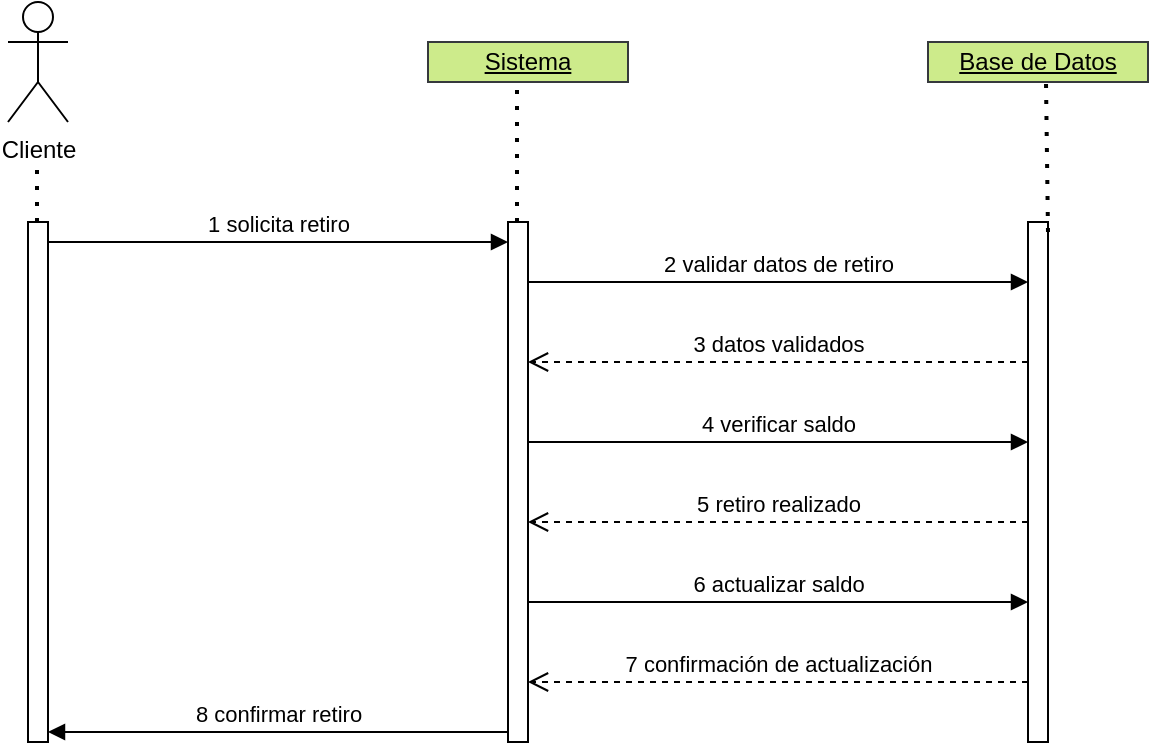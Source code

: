 <mxfile version="24.7.16">
  <diagram name="Página-1" id="DqN0NtwiYNDIWaWRqdu8">
    <mxGraphModel dx="1050" dy="530" grid="1" gridSize="10" guides="1" tooltips="1" connect="1" arrows="1" fold="1" page="1" pageScale="1" pageWidth="827" pageHeight="1169" math="0" shadow="0">
      <root>
        <mxCell id="0" />
        <mxCell id="1" parent="0" />
        <mxCell id="cVZn8goj3_8n4dGjdb0G-1" value="&lt;u&gt;Sistema&lt;/u&gt;" style="html=1;whiteSpace=wrap;fillColor=#cdeb8b;strokeColor=#36393d;" vertex="1" parent="1">
          <mxGeometry x="300" y="70" width="100" height="20" as="geometry" />
        </mxCell>
        <mxCell id="cVZn8goj3_8n4dGjdb0G-2" value="&lt;u&gt;Base de Datos&lt;/u&gt;" style="html=1;whiteSpace=wrap;fillColor=#cdeb8b;strokeColor=#36393d;" vertex="1" parent="1">
          <mxGeometry x="550" y="70" width="110" height="20" as="geometry" />
        </mxCell>
        <mxCell id="cVZn8goj3_8n4dGjdb0G-3" value="Cliente" style="shape=umlActor;verticalLabelPosition=bottom;verticalAlign=top;html=1;outlineConnect=0;" vertex="1" parent="1">
          <mxGeometry x="90" y="50" width="30" height="60" as="geometry" />
        </mxCell>
        <mxCell id="cVZn8goj3_8n4dGjdb0G-4" value="" style="html=1;points=[[0,0,0,0,5],[0,1,0,0,-5],[1,0,0,0,5],[1,1,0,0,-5]];perimeter=orthogonalPerimeter;outlineConnect=0;targetShapes=umlLifeline;portConstraint=eastwest;newEdgeStyle={&quot;curved&quot;:0,&quot;rounded&quot;:0};" vertex="1" parent="1">
          <mxGeometry x="100" y="160" width="10" height="260" as="geometry" />
        </mxCell>
        <mxCell id="cVZn8goj3_8n4dGjdb0G-5" value="" style="html=1;points=[[0,0,0,0,5],[0,1,0,0,-5],[1,0,0,0,5],[1,1,0,0,-5]];perimeter=orthogonalPerimeter;outlineConnect=0;targetShapes=umlLifeline;portConstraint=eastwest;newEdgeStyle={&quot;curved&quot;:0,&quot;rounded&quot;:0};" vertex="1" parent="1">
          <mxGeometry x="340" y="160" width="10" height="260" as="geometry" />
        </mxCell>
        <mxCell id="cVZn8goj3_8n4dGjdb0G-6" value="" style="html=1;points=[[0,0,0,0,5],[0,1,0,0,-5],[1,0,0,0,5],[1,1,0,0,-5]];perimeter=orthogonalPerimeter;outlineConnect=0;targetShapes=umlLifeline;portConstraint=eastwest;newEdgeStyle={&quot;curved&quot;:0,&quot;rounded&quot;:0};" vertex="1" parent="1">
          <mxGeometry x="600" y="160" width="10" height="260" as="geometry" />
        </mxCell>
        <mxCell id="cVZn8goj3_8n4dGjdb0G-7" value="1 solicita retiro" style="html=1;verticalAlign=bottom;endArrow=block;curved=0;rounded=0;" edge="1" parent="1" target="cVZn8goj3_8n4dGjdb0G-5">
          <mxGeometry width="80" relative="1" as="geometry">
            <mxPoint x="110" y="170" as="sourcePoint" />
            <mxPoint x="190" y="170" as="targetPoint" />
            <mxPoint as="offset" />
          </mxGeometry>
        </mxCell>
        <mxCell id="cVZn8goj3_8n4dGjdb0G-8" value="4 verificar saldo" style="html=1;verticalAlign=bottom;endArrow=block;curved=0;rounded=0;" edge="1" parent="1">
          <mxGeometry width="80" relative="1" as="geometry">
            <mxPoint x="350" y="270" as="sourcePoint" />
            <mxPoint x="600" y="270" as="targetPoint" />
            <mxPoint as="offset" />
          </mxGeometry>
        </mxCell>
        <mxCell id="cVZn8goj3_8n4dGjdb0G-9" value="3 datos validados" style="html=1;verticalAlign=bottom;endArrow=open;dashed=1;endSize=8;curved=0;rounded=0;" edge="1" parent="1" target="cVZn8goj3_8n4dGjdb0G-5">
          <mxGeometry relative="1" as="geometry">
            <mxPoint x="600" y="230" as="sourcePoint" />
            <mxPoint x="355" y="230" as="targetPoint" />
          </mxGeometry>
        </mxCell>
        <mxCell id="cVZn8goj3_8n4dGjdb0G-10" value="2 validar datos de retiro" style="html=1;verticalAlign=bottom;endArrow=block;curved=0;rounded=0;" edge="1" parent="1">
          <mxGeometry width="80" relative="1" as="geometry">
            <mxPoint x="350" y="190" as="sourcePoint" />
            <mxPoint x="600" y="190" as="targetPoint" />
            <mxPoint as="offset" />
          </mxGeometry>
        </mxCell>
        <mxCell id="cVZn8goj3_8n4dGjdb0G-11" value="5 retiro realizado" style="html=1;verticalAlign=bottom;endArrow=open;dashed=1;endSize=8;curved=0;rounded=0;" edge="1" parent="1" target="cVZn8goj3_8n4dGjdb0G-5">
          <mxGeometry relative="1" as="geometry">
            <mxPoint x="600" y="310" as="sourcePoint" />
            <mxPoint x="355" y="310" as="targetPoint" />
          </mxGeometry>
        </mxCell>
        <mxCell id="cVZn8goj3_8n4dGjdb0G-12" value="" style="endArrow=none;dashed=1;html=1;dashPattern=1 3;strokeWidth=2;rounded=0;entryX=0.5;entryY=1;entryDx=0;entryDy=0;" edge="1" parent="1" source="cVZn8goj3_8n4dGjdb0G-5">
          <mxGeometry width="50" height="50" relative="1" as="geometry">
            <mxPoint x="345" y="140" as="sourcePoint" />
            <mxPoint x="344.5" y="90" as="targetPoint" />
          </mxGeometry>
        </mxCell>
        <mxCell id="cVZn8goj3_8n4dGjdb0G-13" value="" style="endArrow=none;dashed=1;html=1;dashPattern=1 3;strokeWidth=2;rounded=0;entryX=0.5;entryY=1;entryDx=0;entryDy=0;" edge="1" parent="1" source="cVZn8goj3_8n4dGjdb0G-4">
          <mxGeometry width="50" height="50" relative="1" as="geometry">
            <mxPoint x="104.5" y="205" as="sourcePoint" />
            <mxPoint x="104.5" y="130" as="targetPoint" />
          </mxGeometry>
        </mxCell>
        <mxCell id="cVZn8goj3_8n4dGjdb0G-14" value="" style="endArrow=none;dashed=1;html=1;dashPattern=1 3;strokeWidth=2;rounded=0;entryX=0.5;entryY=1;entryDx=0;entryDy=0;exitX=1;exitY=0;exitDx=0;exitDy=5;exitPerimeter=0;" edge="1" parent="1" source="cVZn8goj3_8n4dGjdb0G-6">
          <mxGeometry width="50" height="50" relative="1" as="geometry">
            <mxPoint x="609" y="150" as="sourcePoint" />
            <mxPoint x="609" y="90" as="targetPoint" />
          </mxGeometry>
        </mxCell>
        <mxCell id="cVZn8goj3_8n4dGjdb0G-15" value="8 confirmar retiro" style="html=1;verticalAlign=bottom;endArrow=block;curved=0;rounded=0;entryX=1;entryY=1;entryDx=0;entryDy=-5;entryPerimeter=0;" edge="1" parent="1" source="cVZn8goj3_8n4dGjdb0G-5" target="cVZn8goj3_8n4dGjdb0G-4">
          <mxGeometry width="80" relative="1" as="geometry">
            <mxPoint x="360" y="280" as="sourcePoint" />
            <mxPoint x="610" y="280" as="targetPoint" />
            <mxPoint as="offset" />
          </mxGeometry>
        </mxCell>
        <mxCell id="cVZn8goj3_8n4dGjdb0G-16" value="6 actualizar saldo" style="html=1;verticalAlign=bottom;endArrow=block;curved=0;rounded=0;" edge="1" parent="1">
          <mxGeometry width="80" relative="1" as="geometry">
            <mxPoint x="350" y="350" as="sourcePoint" />
            <mxPoint x="600" y="350" as="targetPoint" />
            <mxPoint as="offset" />
          </mxGeometry>
        </mxCell>
        <mxCell id="cVZn8goj3_8n4dGjdb0G-17" value="7 confirmación de actualización" style="html=1;verticalAlign=bottom;endArrow=open;dashed=1;endSize=8;curved=0;rounded=0;" edge="1" parent="1">
          <mxGeometry relative="1" as="geometry">
            <mxPoint x="600" y="390" as="sourcePoint" />
            <mxPoint x="350" y="390" as="targetPoint" />
          </mxGeometry>
        </mxCell>
      </root>
    </mxGraphModel>
  </diagram>
</mxfile>
